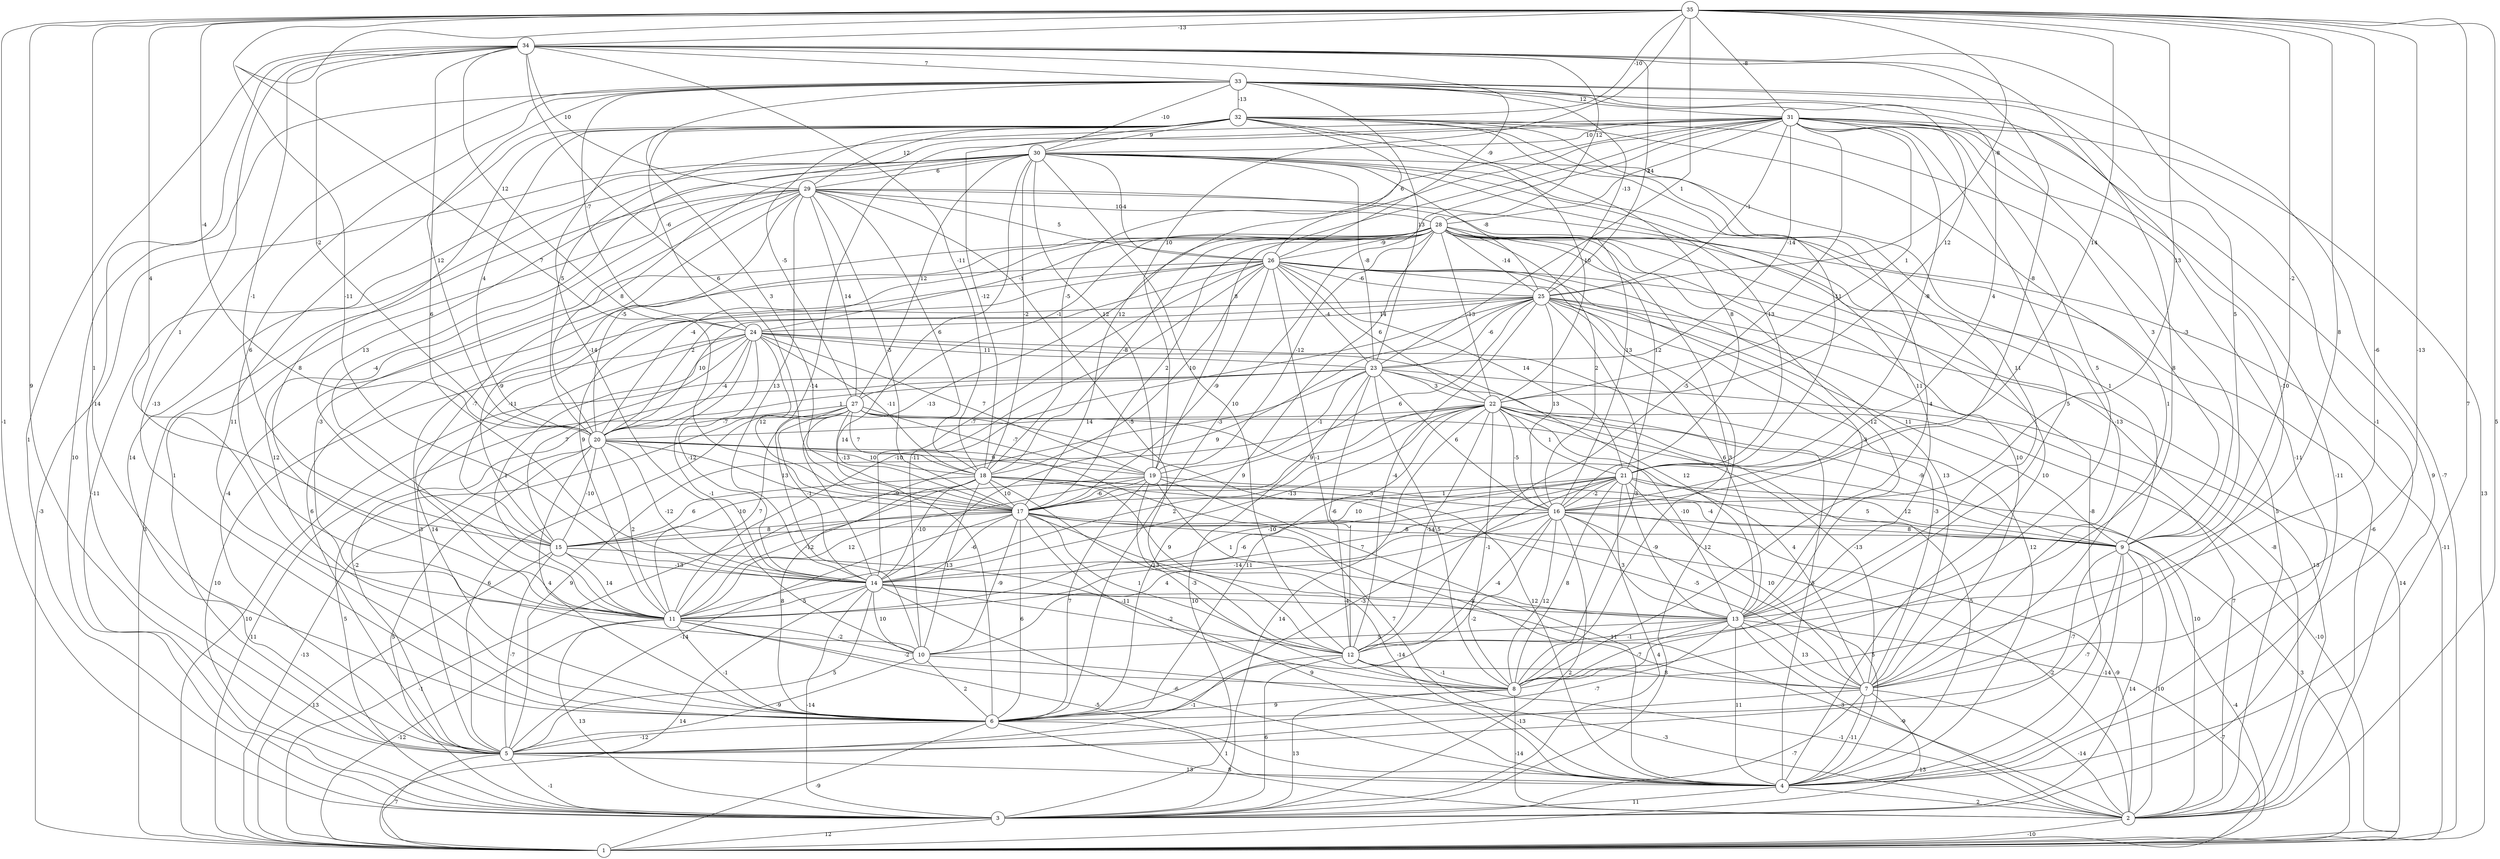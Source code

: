 graph { 
	 fontname="Helvetica,Arial,sans-serif" 
	 node [shape = circle]; 
	 35 -- 2 [label = "5"];
	 35 -- 3 [label = "-1"];
	 35 -- 4 [label = "7"];
	 35 -- 5 [label = "9"];
	 35 -- 6 [label = "1"];
	 35 -- 7 [label = "-13"];
	 35 -- 8 [label = "-6"];
	 35 -- 9 [label = "-2"];
	 35 -- 12 [label = "8"];
	 35 -- 14 [label = "-11"];
	 35 -- 15 [label = "4"];
	 35 -- 16 [label = "13"];
	 35 -- 17 [label = "7"];
	 35 -- 19 [label = "10"];
	 35 -- 20 [label = "-4"];
	 35 -- 21 [label = "14"];
	 35 -- 23 [label = "1"];
	 35 -- 25 [label = "-8"];
	 35 -- 31 [label = "-8"];
	 35 -- 32 [label = "-10"];
	 35 -- 34 [label = "-13"];
	 34 -- 3 [label = "1"];
	 34 -- 4 [label = "-1"];
	 34 -- 5 [label = "14"];
	 34 -- 8 [label = "8"];
	 34 -- 11 [label = "1"];
	 34 -- 14 [label = "6"];
	 34 -- 15 [label = "-1"];
	 34 -- 16 [label = "-8"];
	 34 -- 17 [label = "6"];
	 34 -- 18 [label = "-11"];
	 34 -- 20 [label = "-2"];
	 34 -- 24 [label = "12"];
	 34 -- 25 [label = "-14"];
	 34 -- 26 [label = "-9"];
	 34 -- 28 [label = "12"];
	 34 -- 29 [label = "10"];
	 34 -- 33 [label = "7"];
	 33 -- 1 [label = "-7"];
	 33 -- 3 [label = "10"];
	 33 -- 6 [label = "-13"];
	 33 -- 7 [label = "-10"];
	 33 -- 9 [label = "5"];
	 33 -- 11 [label = "6"];
	 33 -- 16 [label = "4"];
	 33 -- 17 [label = "3"];
	 33 -- 20 [label = "12"];
	 33 -- 22 [label = "12"];
	 33 -- 23 [label = "13"];
	 33 -- 24 [label = "-7"];
	 33 -- 25 [label = "-13"];
	 33 -- 30 [label = "-10"];
	 33 -- 31 [label = "12"];
	 33 -- 32 [label = "-13"];
	 32 -- 6 [label = "11"];
	 32 -- 7 [label = "1"];
	 32 -- 8 [label = "-4"];
	 32 -- 9 [label = "3"];
	 32 -- 11 [label = "8"];
	 32 -- 13 [label = "11"];
	 32 -- 14 [label = "-14"];
	 32 -- 16 [label = "8"];
	 32 -- 18 [label = "-12"];
	 32 -- 20 [label = "4"];
	 32 -- 21 [label = "11"];
	 32 -- 22 [label = "10"];
	 32 -- 24 [label = "-6"];
	 32 -- 26 [label = "6"];
	 32 -- 27 [label = "-5"];
	 32 -- 29 [label = "12"];
	 32 -- 30 [label = "9"];
	 31 -- 1 [label = "13"];
	 31 -- 2 [label = "9"];
	 31 -- 3 [label = "-11"];
	 31 -- 4 [label = "-11"];
	 31 -- 6 [label = "-3"];
	 31 -- 8 [label = "5"];
	 31 -- 9 [label = "-3"];
	 31 -- 10 [label = "-14"];
	 31 -- 11 [label = "-4"];
	 31 -- 12 [label = "-5"];
	 31 -- 13 [label = "5"];
	 31 -- 17 [label = "12"];
	 31 -- 18 [label = "-5"];
	 31 -- 19 [label = "8"];
	 31 -- 20 [label = "5"];
	 31 -- 21 [label = "-8"];
	 31 -- 22 [label = "1"];
	 31 -- 23 [label = "-14"];
	 31 -- 25 [label = "-1"];
	 31 -- 28 [label = "2"];
	 31 -- 30 [label = "10"];
	 30 -- 1 [label = "-3"];
	 30 -- 3 [label = "-11"];
	 30 -- 4 [label = "10"];
	 30 -- 5 [label = "14"];
	 30 -- 6 [label = "14"];
	 30 -- 7 [label = "-13"];
	 30 -- 12 [label = "10"];
	 30 -- 13 [label = "11"];
	 30 -- 15 [label = "13"];
	 30 -- 18 [label = "-2"];
	 30 -- 19 [label = "12"];
	 30 -- 20 [label = "8"];
	 30 -- 21 [label = "13"];
	 30 -- 23 [label = "-8"];
	 30 -- 25 [label = "-8"];
	 30 -- 26 [label = "-4"];
	 30 -- 27 [label = "12"];
	 30 -- 29 [label = "6"];
	 29 -- 1 [label = "3"];
	 29 -- 2 [label = "5"];
	 29 -- 5 [label = "1"];
	 29 -- 6 [label = "12"];
	 29 -- 10 [label = "-3"];
	 29 -- 11 [label = "-7"];
	 29 -- 12 [label = "-5"];
	 29 -- 14 [label = "13"];
	 29 -- 16 [label = "13"];
	 29 -- 17 [label = "-5"];
	 29 -- 18 [label = "6"];
	 29 -- 20 [label = "-5"];
	 29 -- 26 [label = "5"];
	 29 -- 27 [label = "14"];
	 29 -- 28 [label = "10"];
	 28 -- 1 [label = "-11"];
	 28 -- 2 [label = "-6"];
	 28 -- 4 [label = "-8"];
	 28 -- 5 [label = "-4"];
	 28 -- 6 [label = "9"];
	 28 -- 7 [label = "10"];
	 28 -- 8 [label = "3"];
	 28 -- 9 [label = "1"];
	 28 -- 13 [label = "-12"];
	 28 -- 14 [label = "-13"];
	 28 -- 15 [label = "-9"];
	 28 -- 16 [label = "2"];
	 28 -- 17 [label = "2"];
	 28 -- 18 [label = "-8"];
	 28 -- 19 [label = "-12"];
	 28 -- 20 [label = "-4"];
	 28 -- 21 [label = "12"];
	 28 -- 22 [label = "-13"];
	 28 -- 24 [label = "-1"];
	 28 -- 25 [label = "-14"];
	 28 -- 26 [label = "-9"];
	 28 -- 27 [label = "-1"];
	 27 -- 1 [label = "11"];
	 27 -- 2 [label = "10"];
	 27 -- 3 [label = "5"];
	 27 -- 4 [label = "12"];
	 27 -- 5 [label = "6"];
	 27 -- 7 [label = "4"];
	 27 -- 11 [label = "7"];
	 27 -- 14 [label = "-1"];
	 27 -- 17 [label = "-13"];
	 27 -- 18 [label = "7"];
	 27 -- 19 [label = "-7"];
	 27 -- 20 [label = "-7"];
	 26 -- 2 [label = "-8"];
	 26 -- 3 [label = "12"];
	 26 -- 5 [label = "6"];
	 26 -- 7 [label = "13"];
	 26 -- 10 [label = "-11"];
	 26 -- 11 [label = "9"];
	 26 -- 12 [label = "-1"];
	 26 -- 13 [label = "-3"];
	 26 -- 14 [label = "-7"];
	 26 -- 15 [label = "-11"];
	 26 -- 17 [label = "-9"];
	 26 -- 18 [label = "10"];
	 26 -- 20 [label = "2"];
	 26 -- 21 [label = "14"];
	 26 -- 22 [label = "6"];
	 26 -- 23 [label = "-4"];
	 26 -- 25 [label = "-6"];
	 25 -- 1 [label = "14"];
	 25 -- 2 [label = "13"];
	 25 -- 4 [label = "12"];
	 25 -- 5 [label = "3"];
	 25 -- 8 [label = "3"];
	 25 -- 9 [label = "11"];
	 25 -- 11 [label = "-10"];
	 25 -- 12 [label = "-4"];
	 25 -- 13 [label = "6"];
	 25 -- 14 [label = "9"];
	 25 -- 16 [label = "13"];
	 25 -- 17 [label = "6"];
	 25 -- 20 [label = "10"];
	 25 -- 23 [label = "-6"];
	 25 -- 24 [label = "14"];
	 24 -- 3 [label = "10"];
	 24 -- 6 [label = "14"];
	 24 -- 7 [label = "-3"];
	 24 -- 10 [label = "-1"];
	 24 -- 11 [label = "1"];
	 24 -- 13 [label = "12"];
	 24 -- 14 [label = "-12"];
	 24 -- 15 [label = "7"];
	 24 -- 17 [label = "12"];
	 24 -- 18 [label = "-11"];
	 24 -- 19 [label = "7"];
	 24 -- 20 [label = "-4"];
	 24 -- 23 [label = "11"];
	 23 -- 1 [label = "10"];
	 23 -- 2 [label = "7"];
	 23 -- 3 [label = "10"];
	 23 -- 4 [label = "5"];
	 23 -- 5 [label = "-2"];
	 23 -- 8 [label = "5"];
	 23 -- 11 [label = "-9"];
	 23 -- 12 [label = "-6"];
	 23 -- 16 [label = "6"];
	 23 -- 19 [label = "-1"];
	 23 -- 20 [label = "1"];
	 23 -- 22 [label = "3"];
	 22 -- 1 [label = "-10"];
	 22 -- 3 [label = "14"];
	 22 -- 4 [label = "5"];
	 22 -- 5 [label = "9"];
	 22 -- 6 [label = "11"];
	 22 -- 7 [label = "-13"];
	 22 -- 8 [label = "-1"];
	 22 -- 9 [label = "-9"];
	 22 -- 11 [label = "2"];
	 22 -- 12 [label = "-14"];
	 22 -- 13 [label = "-10"];
	 22 -- 14 [label = "-13"];
	 22 -- 16 [label = "-5"];
	 22 -- 17 [label = "9"];
	 22 -- 20 [label = "14"];
	 22 -- 21 [label = "1"];
	 21 -- 1 [label = "3"];
	 21 -- 3 [label = "4"];
	 21 -- 6 [label = "-3"];
	 21 -- 7 [label = "10"];
	 21 -- 8 [label = "8"];
	 21 -- 9 [label = "12"];
	 21 -- 11 [label = "-6"];
	 21 -- 13 [label = "-9"];
	 21 -- 14 [label = "-10"];
	 21 -- 15 [label = "10"];
	 21 -- 16 [label = "-2"];
	 21 -- 17 [label = "1"];
	 20 -- 1 [label = "-13"];
	 20 -- 3 [label = "5"];
	 20 -- 4 [label = "7"];
	 20 -- 6 [label = "4"];
	 20 -- 11 [label = "2"];
	 20 -- 14 [label = "-12"];
	 20 -- 15 [label = "-10"];
	 20 -- 17 [label = "13"];
	 20 -- 18 [label = "10"];
	 20 -- 19 [label = "9"];
	 19 -- 4 [label = "11"];
	 19 -- 6 [label = "7"];
	 19 -- 8 [label = "-3"];
	 19 -- 9 [label = "5"];
	 19 -- 11 [label = "12"];
	 19 -- 13 [label = "1"];
	 19 -- 15 [label = "-10"];
	 19 -- 17 [label = "-6"];
	 18 -- 6 [label = "8"];
	 18 -- 7 [label = "-5"];
	 18 -- 9 [label = "-4"];
	 18 -- 10 [label = "13"];
	 18 -- 11 [label = "-12"];
	 18 -- 12 [label = "-13"];
	 18 -- 13 [label = "9"];
	 18 -- 14 [label = "-10"];
	 18 -- 15 [label = "6"];
	 18 -- 16 [label = "-5"];
	 18 -- 17 [label = "10"];
	 17 -- 1 [label = "-1"];
	 17 -- 2 [label = "-2"];
	 17 -- 4 [label = "-14"];
	 17 -- 5 [label = "-14"];
	 17 -- 6 [label = "6"];
	 17 -- 7 [label = "-8"];
	 17 -- 8 [label = "-11"];
	 17 -- 9 [label = "-8"];
	 17 -- 10 [label = "-9"];
	 17 -- 12 [label = "1"];
	 17 -- 14 [label = "-6"];
	 17 -- 15 [label = "8"];
	 16 -- 2 [label = "-9"];
	 16 -- 3 [label = "2"];
	 16 -- 4 [label = "5"];
	 16 -- 6 [label = "-2"];
	 16 -- 8 [label = "12"];
	 16 -- 9 [label = "8"];
	 16 -- 10 [label = "4"];
	 16 -- 11 [label = "-14"];
	 16 -- 12 [label = "-4"];
	 16 -- 13 [label = "3"];
	 16 -- 14 [label = "7"];
	 15 -- 1 [label = "13"];
	 15 -- 4 [label = "9"];
	 15 -- 5 [label = "-7"];
	 15 -- 11 [label = "14"];
	 15 -- 14 [label = "-13"];
	 14 -- 1 [label = "14"];
	 14 -- 2 [label = "3"];
	 14 -- 3 [label = "-14"];
	 14 -- 4 [label = "-6"];
	 14 -- 5 [label = "5"];
	 14 -- 10 [label = "10"];
	 14 -- 11 [label = "5"];
	 14 -- 12 [label = "-2"];
	 14 -- 13 [label = "-4"];
	 13 -- 1 [label = "-7"];
	 13 -- 2 [label = "-9"];
	 13 -- 4 [label = "11"];
	 13 -- 5 [label = "-7"];
	 13 -- 7 [label = "13"];
	 13 -- 8 [label = "-7"];
	 13 -- 10 [label = "5"];
	 13 -- 12 [label = "-1"];
	 12 -- 2 [label = "-1"];
	 12 -- 3 [label = "6"];
	 12 -- 5 [label = "-1"];
	 12 -- 7 [label = "8"];
	 12 -- 8 [label = "-1"];
	 11 -- 1 [label = "-12"];
	 11 -- 3 [label = "13"];
	 11 -- 4 [label = "-5"];
	 11 -- 6 [label = "-1"];
	 11 -- 8 [label = "-2"];
	 11 -- 10 [label = "-2"];
	 10 -- 2 [label = "-3"];
	 10 -- 5 [label = "-9"];
	 10 -- 6 [label = "2"];
	 9 -- 1 [label = "-4"];
	 9 -- 2 [label = "10"];
	 9 -- 3 [label = "14"];
	 9 -- 4 [label = "-14"];
	 9 -- 5 [label = "-7"];
	 9 -- 6 [label = "-7"];
	 8 -- 2 [label = "-14"];
	 8 -- 3 [label = "13"];
	 8 -- 6 [label = "9"];
	 7 -- 1 [label = "-13"];
	 7 -- 2 [label = "-14"];
	 7 -- 3 [label = "-7"];
	 7 -- 4 [label = "-11"];
	 7 -- 5 [label = "-13"];
	 6 -- 1 [label = "-9"];
	 6 -- 2 [label = "8"];
	 6 -- 4 [label = "1"];
	 6 -- 5 [label = "-12"];
	 5 -- 1 [label = "7"];
	 5 -- 3 [label = "-1"];
	 5 -- 4 [label = "13"];
	 4 -- 2 [label = "2"];
	 4 -- 3 [label = "11"];
	 3 -- 1 [label = "12"];
	 2 -- 1 [label = "-10"];
	 1;
	 2;
	 3;
	 4;
	 5;
	 6;
	 7;
	 8;
	 9;
	 10;
	 11;
	 12;
	 13;
	 14;
	 15;
	 16;
	 17;
	 18;
	 19;
	 20;
	 21;
	 22;
	 23;
	 24;
	 25;
	 26;
	 27;
	 28;
	 29;
	 30;
	 31;
	 32;
	 33;
	 34;
	 35;
}
